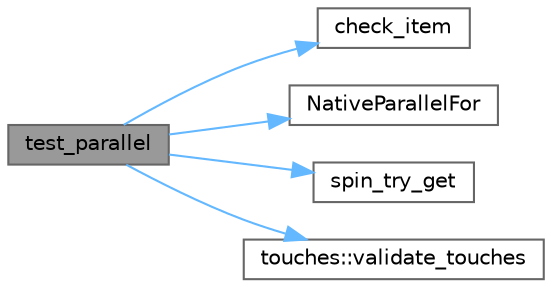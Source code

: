 digraph "test_parallel"
{
 // LATEX_PDF_SIZE
  bgcolor="transparent";
  edge [fontname=Helvetica,fontsize=10,labelfontname=Helvetica,labelfontsize=10];
  node [fontname=Helvetica,fontsize=10,shape=box,height=0.2,width=0.4];
  rankdir="LR";
  Node1 [id="Node000001",label="test_parallel",height=0.2,width=0.4,color="gray40", fillcolor="grey60", style="filled", fontcolor="black",tooltip=" "];
  Node1 -> Node2 [id="edge5_Node000001_Node000002",color="steelblue1",style="solid",tooltip=" "];
  Node2 [id="Node000002",label="check_item",height=0.2,width=0.4,color="grey40", fillcolor="white", style="filled",URL="$test__queue__node_8cpp.html#a7c5db427e1afd71f6e7fb1eaa7c35939",tooltip=" "];
  Node1 -> Node3 [id="edge6_Node000001_Node000003",color="steelblue1",style="solid",tooltip=" "];
  Node3 [id="Node000003",label="NativeParallelFor",height=0.2,width=0.4,color="grey40", fillcolor="white", style="filled",URL="$harness_8h.html#ad5b2c9cf4e169014b7919debb3c91d45",tooltip="Execute body(i) in parallel for i in the interval [0,n)."];
  Node1 -> Node4 [id="edge7_Node000001_Node000004",color="steelblue1",style="solid",tooltip=" "];
  Node4 [id="Node000004",label="spin_try_get",height=0.2,width=0.4,color="grey40", fillcolor="white", style="filled",URL="$test__queue__node_8cpp.html#a162aa6a525c3dfd446f4f5791b257649",tooltip=" "];
  Node1 -> Node5 [id="edge8_Node000001_Node000005",color="steelblue1",style="solid",tooltip=" "];
  Node5 [id="Node000005",label="touches::validate_touches",height=0.2,width=0.4,color="grey40", fillcolor="white", style="filled",URL="$structtouches.html#ae23f9f576f634980b837c56ed60e3e81",tooltip=" "];
}
